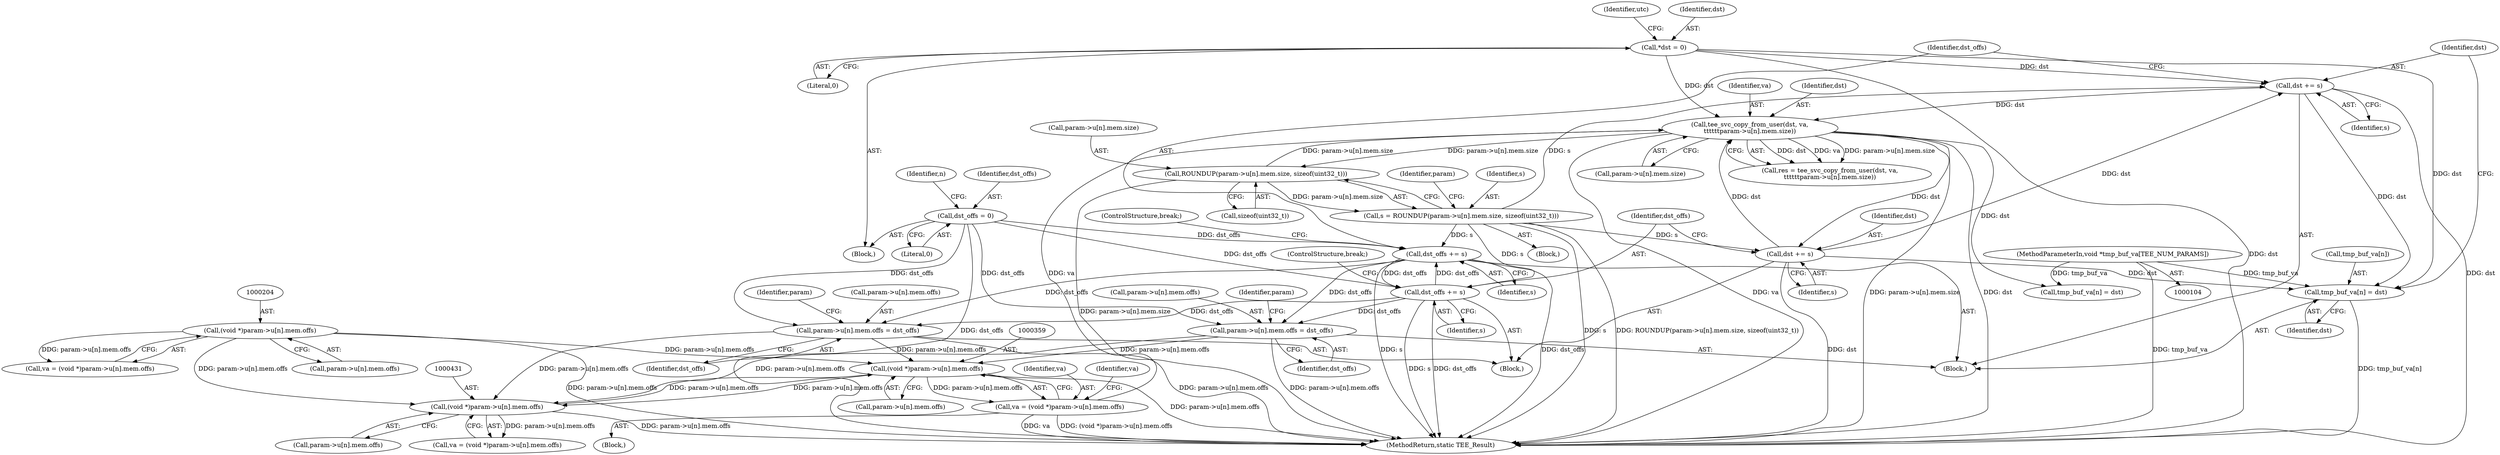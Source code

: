 digraph "0_optee_os_d5c5b0b77b2b589666024d219a8007b3f5b6faeb@pointer" {
"1000467" [label="(Call,tmp_buf_va[n] = dst)"];
"1000120" [label="(Call,*dst = 0)"];
"1000472" [label="(Call,dst += s)"];
"1000333" [label="(Call,s = ROUNDUP(param->u[n].mem.size, sizeof(uint32_t)))"];
"1000335" [label="(Call,ROUNDUP(param->u[n].mem.size, sizeof(uint32_t)))"];
"1000374" [label="(Call,tee_svc_copy_from_user(dst, va,\n\t\t\t\t\t\tparam->u[n].mem.size))"];
"1000420" [label="(Call,dst += s)"];
"1000356" [label="(Call,va = (void *)param->u[n].mem.offs)"];
"1000358" [label="(Call,(void *)param->u[n].mem.offs)"];
"1000392" [label="(Call,param->u[n].mem.offs = dst_offs)"];
"1000314" [label="(Call,dst_offs = 0)"];
"1000475" [label="(Call,dst_offs += s)"];
"1000423" [label="(Call,dst_offs += s)"];
"1000203" [label="(Call,(void *)param->u[n].mem.offs)"];
"1000444" [label="(Call,param->u[n].mem.offs = dst_offs)"];
"1000430" [label="(Call,(void *)param->u[n].mem.offs)"];
"1000109" [label="(MethodParameterIn,void *tmp_buf_va[TEE_NUM_PARAMS])"];
"1000483" [label="(MethodReturn,static TEE_Result)"];
"1000424" [label="(Identifier,dst_offs)"];
"1000334" [label="(Identifier,s)"];
"1000336" [label="(Call,param->u[n].mem.size)"];
"1000428" [label="(Call,va = (void *)param->u[n].mem.offs)"];
"1000445" [label="(Call,param->u[n].mem.offs)"];
"1000468" [label="(Call,tmp_buf_va[n])"];
"1000314" [label="(Call,dst_offs = 0)"];
"1000353" [label="(Block,)"];
"1000315" [label="(Identifier,dst_offs)"];
"1000443" [label="(Block,)"];
"1000316" [label="(Literal,0)"];
"1000408" [label="(Identifier,param)"];
"1000375" [label="(Identifier,dst)"];
"1000319" [label="(Identifier,n)"];
"1000203" [label="(Call,(void *)param->u[n].mem.offs)"];
"1000472" [label="(Call,dst += s)"];
"1000374" [label="(Call,tee_svc_copy_from_user(dst, va,\n\t\t\t\t\t\tparam->u[n].mem.size))"];
"1000422" [label="(Identifier,s)"];
"1000478" [label="(ControlStructure,break;)"];
"1000467" [label="(Call,tmp_buf_va[n] = dst)"];
"1000421" [label="(Identifier,dst)"];
"1000358" [label="(Call,(void *)param->u[n].mem.offs)"];
"1000370" [label="(Identifier,va)"];
"1000111" [label="(Block,)"];
"1000471" [label="(Identifier,dst)"];
"1000356" [label="(Call,va = (void *)param->u[n].mem.offs)"];
"1000357" [label="(Identifier,va)"];
"1000377" [label="(Call,param->u[n].mem.size)"];
"1000415" [label="(Call,tmp_buf_va[n] = dst)"];
"1000475" [label="(Call,dst_offs += s)"];
"1000425" [label="(Identifier,s)"];
"1000376" [label="(Identifier,va)"];
"1000371" [label="(Block,)"];
"1000122" [label="(Literal,0)"];
"1000473" [label="(Identifier,dst)"];
"1000326" [label="(Block,)"];
"1000423" [label="(Call,dst_offs += s)"];
"1000126" [label="(Identifier,utc)"];
"1000345" [label="(Call,sizeof(uint32_t))"];
"1000333" [label="(Call,s = ROUNDUP(param->u[n].mem.size, sizeof(uint32_t)))"];
"1000201" [label="(Call,va = (void *)param->u[n].mem.offs)"];
"1000120" [label="(Call,*dst = 0)"];
"1000420" [label="(Call,dst += s)"];
"1000360" [label="(Call,param->u[n].mem.offs)"];
"1000393" [label="(Call,param->u[n].mem.offs)"];
"1000430" [label="(Call,(void *)param->u[n].mem.offs)"];
"1000392" [label="(Call,param->u[n].mem.offs = dst_offs)"];
"1000474" [label="(Identifier,s)"];
"1000444" [label="(Call,param->u[n].mem.offs = dst_offs)"];
"1000460" [label="(Identifier,param)"];
"1000454" [label="(Identifier,dst_offs)"];
"1000432" [label="(Call,param->u[n].mem.offs)"];
"1000335" [label="(Call,ROUNDUP(param->u[n].mem.size, sizeof(uint32_t)))"];
"1000121" [label="(Identifier,dst)"];
"1000476" [label="(Identifier,dst_offs)"];
"1000402" [label="(Identifier,dst_offs)"];
"1000477" [label="(Identifier,s)"];
"1000109" [label="(MethodParameterIn,void *tmp_buf_va[TEE_NUM_PARAMS])"];
"1000205" [label="(Call,param->u[n].mem.offs)"];
"1000426" [label="(ControlStructure,break;)"];
"1000372" [label="(Call,res = tee_svc_copy_from_user(dst, va,\n\t\t\t\t\t\tparam->u[n].mem.size))"];
"1000350" [label="(Identifier,param)"];
"1000467" -> "1000443"  [label="AST: "];
"1000467" -> "1000471"  [label="CFG: "];
"1000468" -> "1000467"  [label="AST: "];
"1000471" -> "1000467"  [label="AST: "];
"1000473" -> "1000467"  [label="CFG: "];
"1000467" -> "1000483"  [label="DDG: tmp_buf_va[n]"];
"1000120" -> "1000467"  [label="DDG: dst"];
"1000472" -> "1000467"  [label="DDG: dst"];
"1000420" -> "1000467"  [label="DDG: dst"];
"1000109" -> "1000467"  [label="DDG: tmp_buf_va"];
"1000120" -> "1000111"  [label="AST: "];
"1000120" -> "1000122"  [label="CFG: "];
"1000121" -> "1000120"  [label="AST: "];
"1000122" -> "1000120"  [label="AST: "];
"1000126" -> "1000120"  [label="CFG: "];
"1000120" -> "1000483"  [label="DDG: dst"];
"1000120" -> "1000374"  [label="DDG: dst"];
"1000120" -> "1000472"  [label="DDG: dst"];
"1000472" -> "1000443"  [label="AST: "];
"1000472" -> "1000474"  [label="CFG: "];
"1000473" -> "1000472"  [label="AST: "];
"1000474" -> "1000472"  [label="AST: "];
"1000476" -> "1000472"  [label="CFG: "];
"1000472" -> "1000483"  [label="DDG: dst"];
"1000472" -> "1000374"  [label="DDG: dst"];
"1000333" -> "1000472"  [label="DDG: s"];
"1000420" -> "1000472"  [label="DDG: dst"];
"1000333" -> "1000326"  [label="AST: "];
"1000333" -> "1000335"  [label="CFG: "];
"1000334" -> "1000333"  [label="AST: "];
"1000335" -> "1000333"  [label="AST: "];
"1000350" -> "1000333"  [label="CFG: "];
"1000333" -> "1000483"  [label="DDG: s"];
"1000333" -> "1000483"  [label="DDG: ROUNDUP(param->u[n].mem.size, sizeof(uint32_t))"];
"1000335" -> "1000333"  [label="DDG: param->u[n].mem.size"];
"1000333" -> "1000420"  [label="DDG: s"];
"1000333" -> "1000423"  [label="DDG: s"];
"1000333" -> "1000475"  [label="DDG: s"];
"1000335" -> "1000345"  [label="CFG: "];
"1000336" -> "1000335"  [label="AST: "];
"1000345" -> "1000335"  [label="AST: "];
"1000335" -> "1000483"  [label="DDG: param->u[n].mem.size"];
"1000374" -> "1000335"  [label="DDG: param->u[n].mem.size"];
"1000335" -> "1000374"  [label="DDG: param->u[n].mem.size"];
"1000374" -> "1000372"  [label="AST: "];
"1000374" -> "1000377"  [label="CFG: "];
"1000375" -> "1000374"  [label="AST: "];
"1000376" -> "1000374"  [label="AST: "];
"1000377" -> "1000374"  [label="AST: "];
"1000372" -> "1000374"  [label="CFG: "];
"1000374" -> "1000483"  [label="DDG: va"];
"1000374" -> "1000483"  [label="DDG: param->u[n].mem.size"];
"1000374" -> "1000483"  [label="DDG: dst"];
"1000374" -> "1000372"  [label="DDG: dst"];
"1000374" -> "1000372"  [label="DDG: va"];
"1000374" -> "1000372"  [label="DDG: param->u[n].mem.size"];
"1000420" -> "1000374"  [label="DDG: dst"];
"1000356" -> "1000374"  [label="DDG: va"];
"1000374" -> "1000415"  [label="DDG: dst"];
"1000374" -> "1000420"  [label="DDG: dst"];
"1000420" -> "1000371"  [label="AST: "];
"1000420" -> "1000422"  [label="CFG: "];
"1000421" -> "1000420"  [label="AST: "];
"1000422" -> "1000420"  [label="AST: "];
"1000424" -> "1000420"  [label="CFG: "];
"1000420" -> "1000483"  [label="DDG: dst"];
"1000356" -> "1000353"  [label="AST: "];
"1000356" -> "1000358"  [label="CFG: "];
"1000357" -> "1000356"  [label="AST: "];
"1000358" -> "1000356"  [label="AST: "];
"1000370" -> "1000356"  [label="CFG: "];
"1000356" -> "1000483"  [label="DDG: va"];
"1000356" -> "1000483"  [label="DDG: (void *)param->u[n].mem.offs"];
"1000358" -> "1000356"  [label="DDG: param->u[n].mem.offs"];
"1000358" -> "1000360"  [label="CFG: "];
"1000359" -> "1000358"  [label="AST: "];
"1000360" -> "1000358"  [label="AST: "];
"1000358" -> "1000483"  [label="DDG: param->u[n].mem.offs"];
"1000392" -> "1000358"  [label="DDG: param->u[n].mem.offs"];
"1000203" -> "1000358"  [label="DDG: param->u[n].mem.offs"];
"1000444" -> "1000358"  [label="DDG: param->u[n].mem.offs"];
"1000430" -> "1000358"  [label="DDG: param->u[n].mem.offs"];
"1000358" -> "1000430"  [label="DDG: param->u[n].mem.offs"];
"1000392" -> "1000371"  [label="AST: "];
"1000392" -> "1000402"  [label="CFG: "];
"1000393" -> "1000392"  [label="AST: "];
"1000402" -> "1000392"  [label="AST: "];
"1000408" -> "1000392"  [label="CFG: "];
"1000392" -> "1000483"  [label="DDG: param->u[n].mem.offs"];
"1000314" -> "1000392"  [label="DDG: dst_offs"];
"1000475" -> "1000392"  [label="DDG: dst_offs"];
"1000423" -> "1000392"  [label="DDG: dst_offs"];
"1000392" -> "1000430"  [label="DDG: param->u[n].mem.offs"];
"1000314" -> "1000111"  [label="AST: "];
"1000314" -> "1000316"  [label="CFG: "];
"1000315" -> "1000314"  [label="AST: "];
"1000316" -> "1000314"  [label="AST: "];
"1000319" -> "1000314"  [label="CFG: "];
"1000314" -> "1000483"  [label="DDG: dst_offs"];
"1000314" -> "1000423"  [label="DDG: dst_offs"];
"1000314" -> "1000444"  [label="DDG: dst_offs"];
"1000314" -> "1000475"  [label="DDG: dst_offs"];
"1000475" -> "1000443"  [label="AST: "];
"1000475" -> "1000477"  [label="CFG: "];
"1000476" -> "1000475"  [label="AST: "];
"1000477" -> "1000475"  [label="AST: "];
"1000478" -> "1000475"  [label="CFG: "];
"1000475" -> "1000483"  [label="DDG: dst_offs"];
"1000475" -> "1000483"  [label="DDG: s"];
"1000475" -> "1000423"  [label="DDG: dst_offs"];
"1000475" -> "1000444"  [label="DDG: dst_offs"];
"1000423" -> "1000475"  [label="DDG: dst_offs"];
"1000423" -> "1000371"  [label="AST: "];
"1000423" -> "1000425"  [label="CFG: "];
"1000424" -> "1000423"  [label="AST: "];
"1000425" -> "1000423"  [label="AST: "];
"1000426" -> "1000423"  [label="CFG: "];
"1000423" -> "1000483"  [label="DDG: s"];
"1000423" -> "1000483"  [label="DDG: dst_offs"];
"1000423" -> "1000444"  [label="DDG: dst_offs"];
"1000203" -> "1000201"  [label="AST: "];
"1000203" -> "1000205"  [label="CFG: "];
"1000204" -> "1000203"  [label="AST: "];
"1000205" -> "1000203"  [label="AST: "];
"1000201" -> "1000203"  [label="CFG: "];
"1000203" -> "1000483"  [label="DDG: param->u[n].mem.offs"];
"1000203" -> "1000201"  [label="DDG: param->u[n].mem.offs"];
"1000203" -> "1000430"  [label="DDG: param->u[n].mem.offs"];
"1000444" -> "1000443"  [label="AST: "];
"1000444" -> "1000454"  [label="CFG: "];
"1000445" -> "1000444"  [label="AST: "];
"1000454" -> "1000444"  [label="AST: "];
"1000460" -> "1000444"  [label="CFG: "];
"1000444" -> "1000483"  [label="DDG: param->u[n].mem.offs"];
"1000444" -> "1000430"  [label="DDG: param->u[n].mem.offs"];
"1000430" -> "1000428"  [label="AST: "];
"1000430" -> "1000432"  [label="CFG: "];
"1000431" -> "1000430"  [label="AST: "];
"1000432" -> "1000430"  [label="AST: "];
"1000428" -> "1000430"  [label="CFG: "];
"1000430" -> "1000483"  [label="DDG: param->u[n].mem.offs"];
"1000430" -> "1000428"  [label="DDG: param->u[n].mem.offs"];
"1000109" -> "1000104"  [label="AST: "];
"1000109" -> "1000483"  [label="DDG: tmp_buf_va"];
"1000109" -> "1000415"  [label="DDG: tmp_buf_va"];
}
